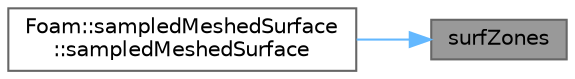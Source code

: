 digraph "surfZones"
{
 // LATEX_PDF_SIZE
  bgcolor="transparent";
  edge [fontname=Helvetica,fontsize=10,labelfontname=Helvetica,labelfontsize=10];
  node [fontname=Helvetica,fontsize=10,shape=box,height=0.2,width=0.4];
  rankdir="RL";
  Node1 [id="Node000001",label="surfZones",height=0.2,width=0.4,color="gray40", fillcolor="grey60", style="filled", fontcolor="black",tooltip=" "];
  Node1 -> Node2 [id="edge1_Node000001_Node000002",dir="back",color="steelblue1",style="solid",tooltip=" "];
  Node2 [id="Node000002",label="Foam::sampledMeshedSurface\l::sampledMeshedSurface",height=0.2,width=0.4,color="grey40", fillcolor="white", style="filled",URL="$classFoam_1_1sampledMeshedSurface.html#a7d7123790a80a05d247d984f8ecce843",tooltip=" "];
}
